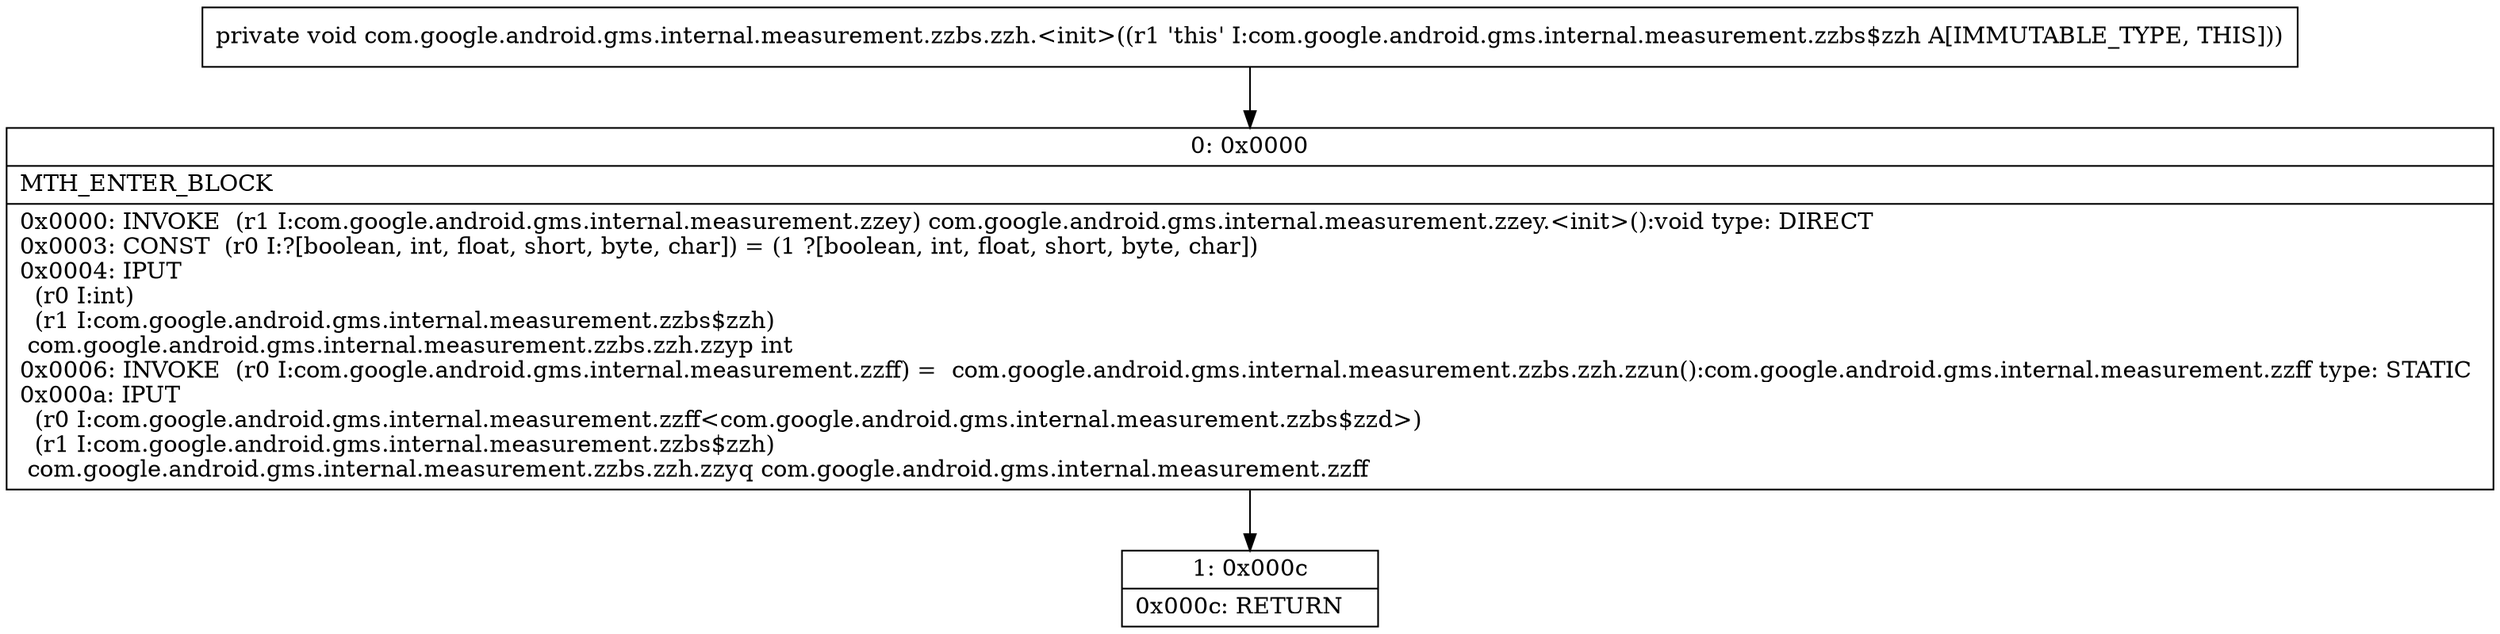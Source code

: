 digraph "CFG forcom.google.android.gms.internal.measurement.zzbs.zzh.\<init\>()V" {
Node_0 [shape=record,label="{0\:\ 0x0000|MTH_ENTER_BLOCK\l|0x0000: INVOKE  (r1 I:com.google.android.gms.internal.measurement.zzey) com.google.android.gms.internal.measurement.zzey.\<init\>():void type: DIRECT \l0x0003: CONST  (r0 I:?[boolean, int, float, short, byte, char]) = (1 ?[boolean, int, float, short, byte, char]) \l0x0004: IPUT  \l  (r0 I:int)\l  (r1 I:com.google.android.gms.internal.measurement.zzbs$zzh)\l com.google.android.gms.internal.measurement.zzbs.zzh.zzyp int \l0x0006: INVOKE  (r0 I:com.google.android.gms.internal.measurement.zzff) =  com.google.android.gms.internal.measurement.zzbs.zzh.zzun():com.google.android.gms.internal.measurement.zzff type: STATIC \l0x000a: IPUT  \l  (r0 I:com.google.android.gms.internal.measurement.zzff\<com.google.android.gms.internal.measurement.zzbs$zzd\>)\l  (r1 I:com.google.android.gms.internal.measurement.zzbs$zzh)\l com.google.android.gms.internal.measurement.zzbs.zzh.zzyq com.google.android.gms.internal.measurement.zzff \l}"];
Node_1 [shape=record,label="{1\:\ 0x000c|0x000c: RETURN   \l}"];
MethodNode[shape=record,label="{private void com.google.android.gms.internal.measurement.zzbs.zzh.\<init\>((r1 'this' I:com.google.android.gms.internal.measurement.zzbs$zzh A[IMMUTABLE_TYPE, THIS])) }"];
MethodNode -> Node_0;
Node_0 -> Node_1;
}

